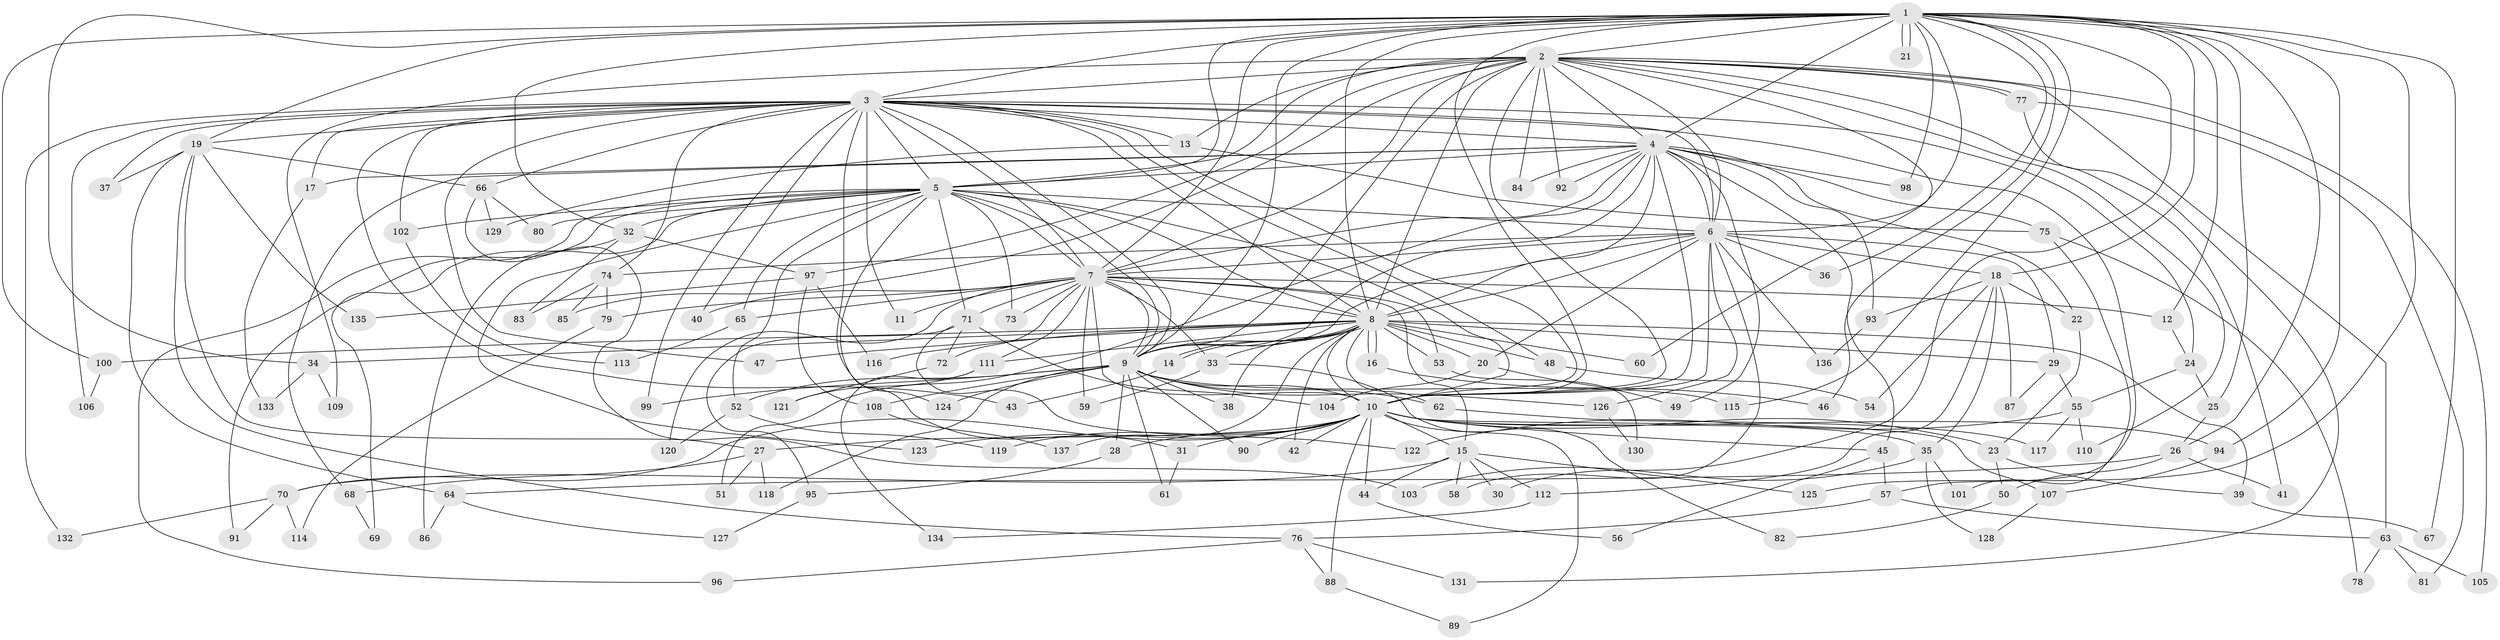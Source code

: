 // coarse degree distribution, {19: 0.045454545454545456, 18: 0.022727272727272728, 17: 0.045454545454545456, 11: 0.06818181818181818, 15: 0.022727272727272728, 12: 0.022727272727272728, 9: 0.045454545454545456, 6: 0.09090909090909091, 5: 0.13636363636363635, 8: 0.045454545454545456, 4: 0.1590909090909091, 3: 0.20454545454545456, 7: 0.022727272727272728, 2: 0.06818181818181818}
// Generated by graph-tools (version 1.1) at 2025/49/03/04/25 22:49:46]
// undirected, 137 vertices, 299 edges
graph export_dot {
  node [color=gray90,style=filled];
  1;
  2;
  3;
  4;
  5;
  6;
  7;
  8;
  9;
  10;
  11;
  12;
  13;
  14;
  15;
  16;
  17;
  18;
  19;
  20;
  21;
  22;
  23;
  24;
  25;
  26;
  27;
  28;
  29;
  30;
  31;
  32;
  33;
  34;
  35;
  36;
  37;
  38;
  39;
  40;
  41;
  42;
  43;
  44;
  45;
  46;
  47;
  48;
  49;
  50;
  51;
  52;
  53;
  54;
  55;
  56;
  57;
  58;
  59;
  60;
  61;
  62;
  63;
  64;
  65;
  66;
  67;
  68;
  69;
  70;
  71;
  72;
  73;
  74;
  75;
  76;
  77;
  78;
  79;
  80;
  81;
  82;
  83;
  84;
  85;
  86;
  87;
  88;
  89;
  90;
  91;
  92;
  93;
  94;
  95;
  96;
  97;
  98;
  99;
  100;
  101;
  102;
  103;
  104;
  105;
  106;
  107;
  108;
  109;
  110;
  111;
  112;
  113;
  114;
  115;
  116;
  117;
  118;
  119;
  120;
  121;
  122;
  123;
  124;
  125;
  126;
  127;
  128;
  129;
  130;
  131;
  132;
  133;
  134;
  135;
  136;
  137;
  1 -- 2;
  1 -- 3;
  1 -- 4;
  1 -- 5;
  1 -- 6;
  1 -- 7;
  1 -- 8;
  1 -- 9;
  1 -- 10;
  1 -- 12;
  1 -- 18;
  1 -- 19;
  1 -- 21;
  1 -- 21;
  1 -- 25;
  1 -- 26;
  1 -- 30;
  1 -- 32;
  1 -- 34;
  1 -- 36;
  1 -- 46;
  1 -- 67;
  1 -- 94;
  1 -- 98;
  1 -- 100;
  1 -- 115;
  1 -- 125;
  2 -- 3;
  2 -- 4;
  2 -- 5;
  2 -- 6;
  2 -- 7;
  2 -- 8;
  2 -- 9;
  2 -- 10;
  2 -- 13;
  2 -- 41;
  2 -- 60;
  2 -- 63;
  2 -- 77;
  2 -- 77;
  2 -- 84;
  2 -- 85;
  2 -- 92;
  2 -- 97;
  2 -- 105;
  2 -- 109;
  2 -- 110;
  3 -- 4;
  3 -- 5;
  3 -- 6;
  3 -- 7;
  3 -- 8;
  3 -- 9;
  3 -- 10;
  3 -- 11;
  3 -- 13;
  3 -- 17;
  3 -- 19;
  3 -- 24;
  3 -- 37;
  3 -- 40;
  3 -- 43;
  3 -- 47;
  3 -- 48;
  3 -- 57;
  3 -- 66;
  3 -- 74;
  3 -- 99;
  3 -- 102;
  3 -- 106;
  3 -- 124;
  3 -- 132;
  4 -- 5;
  4 -- 6;
  4 -- 7;
  4 -- 8;
  4 -- 9;
  4 -- 10;
  4 -- 17;
  4 -- 22;
  4 -- 45;
  4 -- 49;
  4 -- 51;
  4 -- 68;
  4 -- 75;
  4 -- 84;
  4 -- 92;
  4 -- 93;
  4 -- 98;
  5 -- 6;
  5 -- 7;
  5 -- 8;
  5 -- 9;
  5 -- 10;
  5 -- 31;
  5 -- 32;
  5 -- 52;
  5 -- 65;
  5 -- 71;
  5 -- 73;
  5 -- 80;
  5 -- 86;
  5 -- 91;
  5 -- 96;
  5 -- 102;
  5 -- 123;
  6 -- 7;
  6 -- 8;
  6 -- 9;
  6 -- 10;
  6 -- 18;
  6 -- 20;
  6 -- 29;
  6 -- 36;
  6 -- 58;
  6 -- 74;
  6 -- 126;
  6 -- 136;
  7 -- 8;
  7 -- 9;
  7 -- 10;
  7 -- 11;
  7 -- 12;
  7 -- 15;
  7 -- 33;
  7 -- 40;
  7 -- 53;
  7 -- 59;
  7 -- 65;
  7 -- 71;
  7 -- 72;
  7 -- 73;
  7 -- 79;
  7 -- 111;
  7 -- 120;
  8 -- 9;
  8 -- 10;
  8 -- 14;
  8 -- 14;
  8 -- 16;
  8 -- 16;
  8 -- 20;
  8 -- 29;
  8 -- 33;
  8 -- 34;
  8 -- 38;
  8 -- 39;
  8 -- 42;
  8 -- 47;
  8 -- 48;
  8 -- 53;
  8 -- 60;
  8 -- 62;
  8 -- 100;
  8 -- 111;
  8 -- 116;
  8 -- 137;
  9 -- 10;
  9 -- 28;
  9 -- 38;
  9 -- 52;
  9 -- 61;
  9 -- 62;
  9 -- 90;
  9 -- 99;
  9 -- 108;
  9 -- 115;
  9 -- 118;
  9 -- 124;
  9 -- 126;
  10 -- 15;
  10 -- 23;
  10 -- 27;
  10 -- 28;
  10 -- 31;
  10 -- 35;
  10 -- 42;
  10 -- 44;
  10 -- 45;
  10 -- 70;
  10 -- 88;
  10 -- 89;
  10 -- 90;
  10 -- 94;
  10 -- 107;
  10 -- 119;
  10 -- 123;
  12 -- 24;
  13 -- 75;
  13 -- 129;
  14 -- 43;
  15 -- 30;
  15 -- 44;
  15 -- 58;
  15 -- 70;
  15 -- 112;
  15 -- 125;
  16 -- 46;
  17 -- 133;
  18 -- 22;
  18 -- 35;
  18 -- 54;
  18 -- 87;
  18 -- 93;
  18 -- 112;
  19 -- 27;
  19 -- 37;
  19 -- 64;
  19 -- 66;
  19 -- 76;
  19 -- 135;
  20 -- 49;
  20 -- 104;
  22 -- 23;
  23 -- 39;
  23 -- 50;
  24 -- 25;
  24 -- 55;
  25 -- 26;
  26 -- 41;
  26 -- 50;
  26 -- 64;
  27 -- 51;
  27 -- 68;
  27 -- 118;
  28 -- 95;
  29 -- 55;
  29 -- 87;
  31 -- 61;
  32 -- 69;
  32 -- 83;
  32 -- 97;
  33 -- 59;
  33 -- 82;
  34 -- 109;
  34 -- 133;
  35 -- 101;
  35 -- 103;
  35 -- 128;
  39 -- 67;
  44 -- 56;
  45 -- 56;
  45 -- 57;
  48 -- 54;
  50 -- 82;
  52 -- 119;
  52 -- 120;
  53 -- 130;
  55 -- 110;
  55 -- 117;
  55 -- 122;
  57 -- 63;
  57 -- 76;
  62 -- 117;
  63 -- 78;
  63 -- 81;
  63 -- 105;
  64 -- 86;
  64 -- 127;
  65 -- 113;
  66 -- 80;
  66 -- 103;
  66 -- 129;
  68 -- 69;
  70 -- 91;
  70 -- 114;
  70 -- 132;
  71 -- 72;
  71 -- 95;
  71 -- 104;
  71 -- 122;
  72 -- 121;
  74 -- 79;
  74 -- 83;
  74 -- 85;
  75 -- 78;
  75 -- 101;
  76 -- 88;
  76 -- 96;
  76 -- 131;
  77 -- 81;
  77 -- 131;
  79 -- 114;
  88 -- 89;
  93 -- 136;
  94 -- 107;
  95 -- 127;
  97 -- 108;
  97 -- 116;
  97 -- 135;
  100 -- 106;
  102 -- 113;
  107 -- 128;
  108 -- 137;
  111 -- 121;
  111 -- 134;
  112 -- 134;
  126 -- 130;
}
